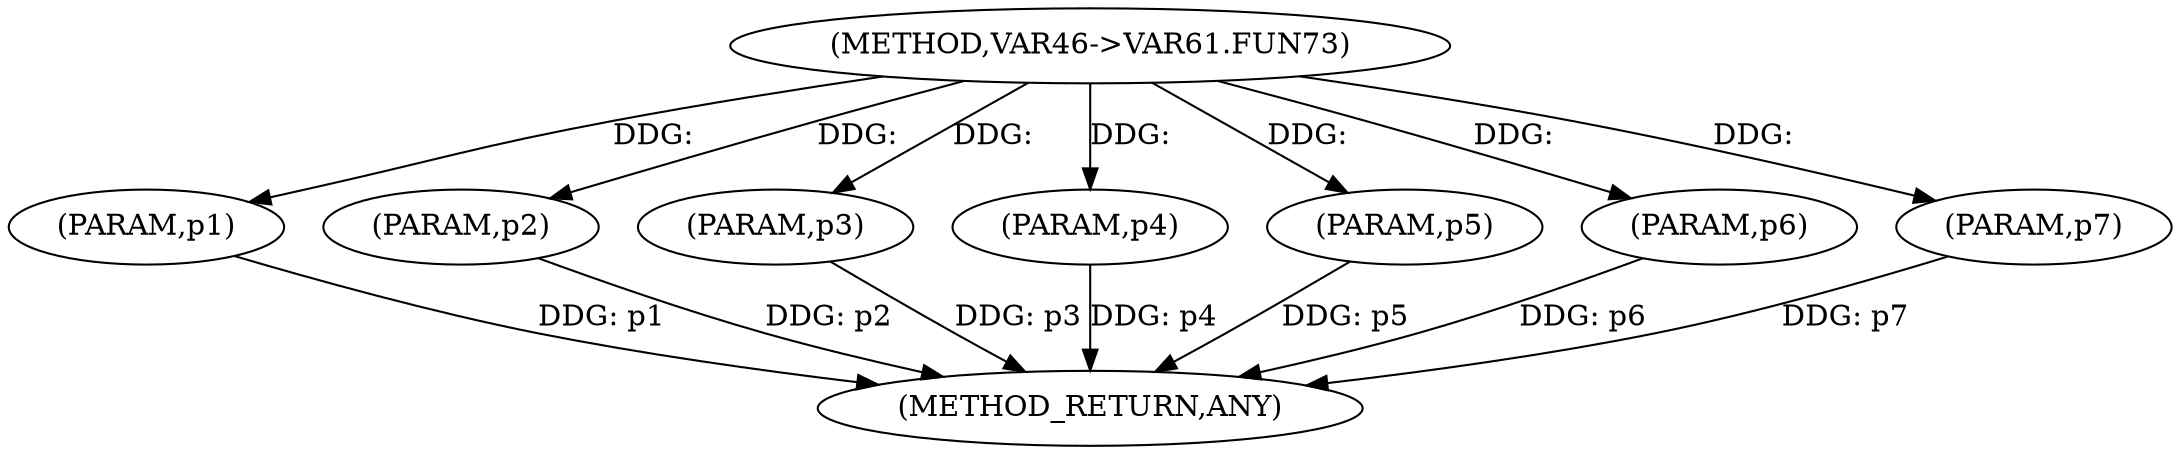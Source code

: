 
digraph "VAR46-&gt;VAR61.FUN73" {  

"14914" [label = "(METHOD,VAR46-&gt;VAR61.FUN73)" ]

"14923" [label = "(METHOD_RETURN,ANY)" ]

"14915" [label = "(PARAM,p1)" ]

"14916" [label = "(PARAM,p2)" ]

"14917" [label = "(PARAM,p3)" ]

"14918" [label = "(PARAM,p4)" ]

"14919" [label = "(PARAM,p5)" ]

"14920" [label = "(PARAM,p6)" ]

"14921" [label = "(PARAM,p7)" ]

  "14915" -> "14923"  [ label = "DDG: p1"] 

  "14916" -> "14923"  [ label = "DDG: p2"] 

  "14917" -> "14923"  [ label = "DDG: p3"] 

  "14918" -> "14923"  [ label = "DDG: p4"] 

  "14919" -> "14923"  [ label = "DDG: p5"] 

  "14920" -> "14923"  [ label = "DDG: p6"] 

  "14921" -> "14923"  [ label = "DDG: p7"] 

  "14914" -> "14915"  [ label = "DDG: "] 

  "14914" -> "14916"  [ label = "DDG: "] 

  "14914" -> "14917"  [ label = "DDG: "] 

  "14914" -> "14918"  [ label = "DDG: "] 

  "14914" -> "14919"  [ label = "DDG: "] 

  "14914" -> "14920"  [ label = "DDG: "] 

  "14914" -> "14921"  [ label = "DDG: "] 

}